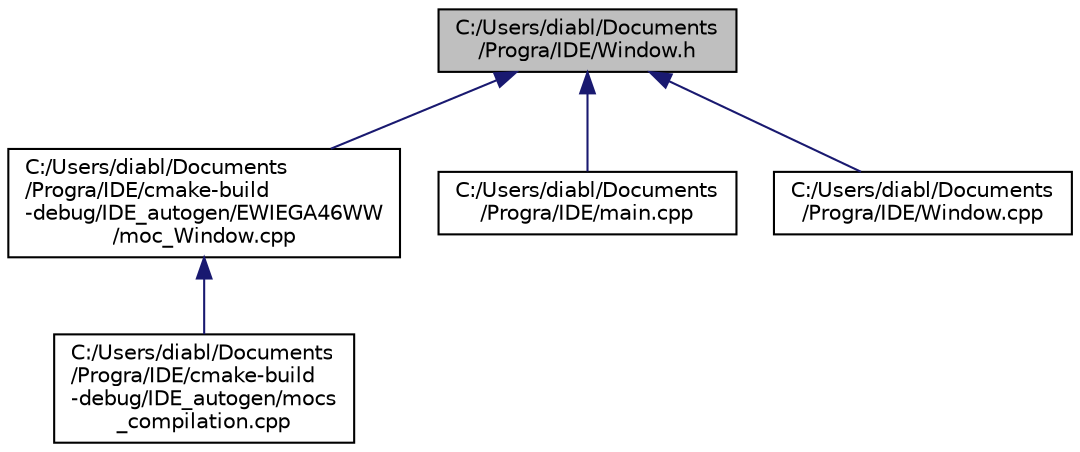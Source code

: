 digraph "C:/Users/diabl/Documents/Progra/IDE/Window.h"
{
 // LATEX_PDF_SIZE
  edge [fontname="Helvetica",fontsize="10",labelfontname="Helvetica",labelfontsize="10"];
  node [fontname="Helvetica",fontsize="10",shape=record];
  Node1 [label="C:/Users/diabl/Documents\l/Progra/IDE/Window.h",height=0.2,width=0.4,color="black", fillcolor="grey75", style="filled", fontcolor="black",tooltip=" "];
  Node1 -> Node2 [dir="back",color="midnightblue",fontsize="10",style="solid",fontname="Helvetica"];
  Node2 [label="C:/Users/diabl/Documents\l/Progra/IDE/cmake-build\l-debug/IDE_autogen/EWIEGA46WW\l/moc_Window.cpp",height=0.2,width=0.4,color="black", fillcolor="white", style="filled",URL="$moc___window_8cpp.html",tooltip=" "];
  Node2 -> Node3 [dir="back",color="midnightblue",fontsize="10",style="solid",fontname="Helvetica"];
  Node3 [label="C:/Users/diabl/Documents\l/Progra/IDE/cmake-build\l-debug/IDE_autogen/mocs\l_compilation.cpp",height=0.2,width=0.4,color="black", fillcolor="white", style="filled",URL="$_i_d_e_2cmake-build-debug_2_i_d_e__autogen_2mocs__compilation_8cpp.html",tooltip=" "];
  Node1 -> Node4 [dir="back",color="midnightblue",fontsize="10",style="solid",fontname="Helvetica"];
  Node4 [label="C:/Users/diabl/Documents\l/Progra/IDE/main.cpp",height=0.2,width=0.4,color="black", fillcolor="white", style="filled",URL="$_i_d_e_2main_8cpp.html",tooltip=" "];
  Node1 -> Node5 [dir="back",color="midnightblue",fontsize="10",style="solid",fontname="Helvetica"];
  Node5 [label="C:/Users/diabl/Documents\l/Progra/IDE/Window.cpp",height=0.2,width=0.4,color="black", fillcolor="white", style="filled",URL="$_window_8cpp.html",tooltip=" "];
}

